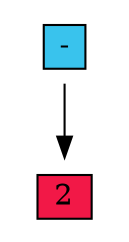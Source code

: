 digraph {
    rankdir = VR
    graph [splines = curved];
    bgcolor = "white";
    node [shape = "plaintext", style = "solid"];

                    node_0x604000000010
                    [
                        label=
                        <
                        <table border="0" cellborder="1" cellspacing="0">
                            <tr><td colspan="2" bgcolor = "#39c3ed">
 - </td>
                            </tr>
                        </table>
                        >
                    ]
                    

                    node_0x604000000050
                    [
                        label=
                        <
                        <table border="0" cellborder="1" cellspacing="0">
                            <tr><td colspan="2" bgcolor = "#f21847">
 2 </td>
                            </tr>
                        </table>
                        >
                    ]
                    
                    node_0x604000000010 -> node_0x604000000050;
}
